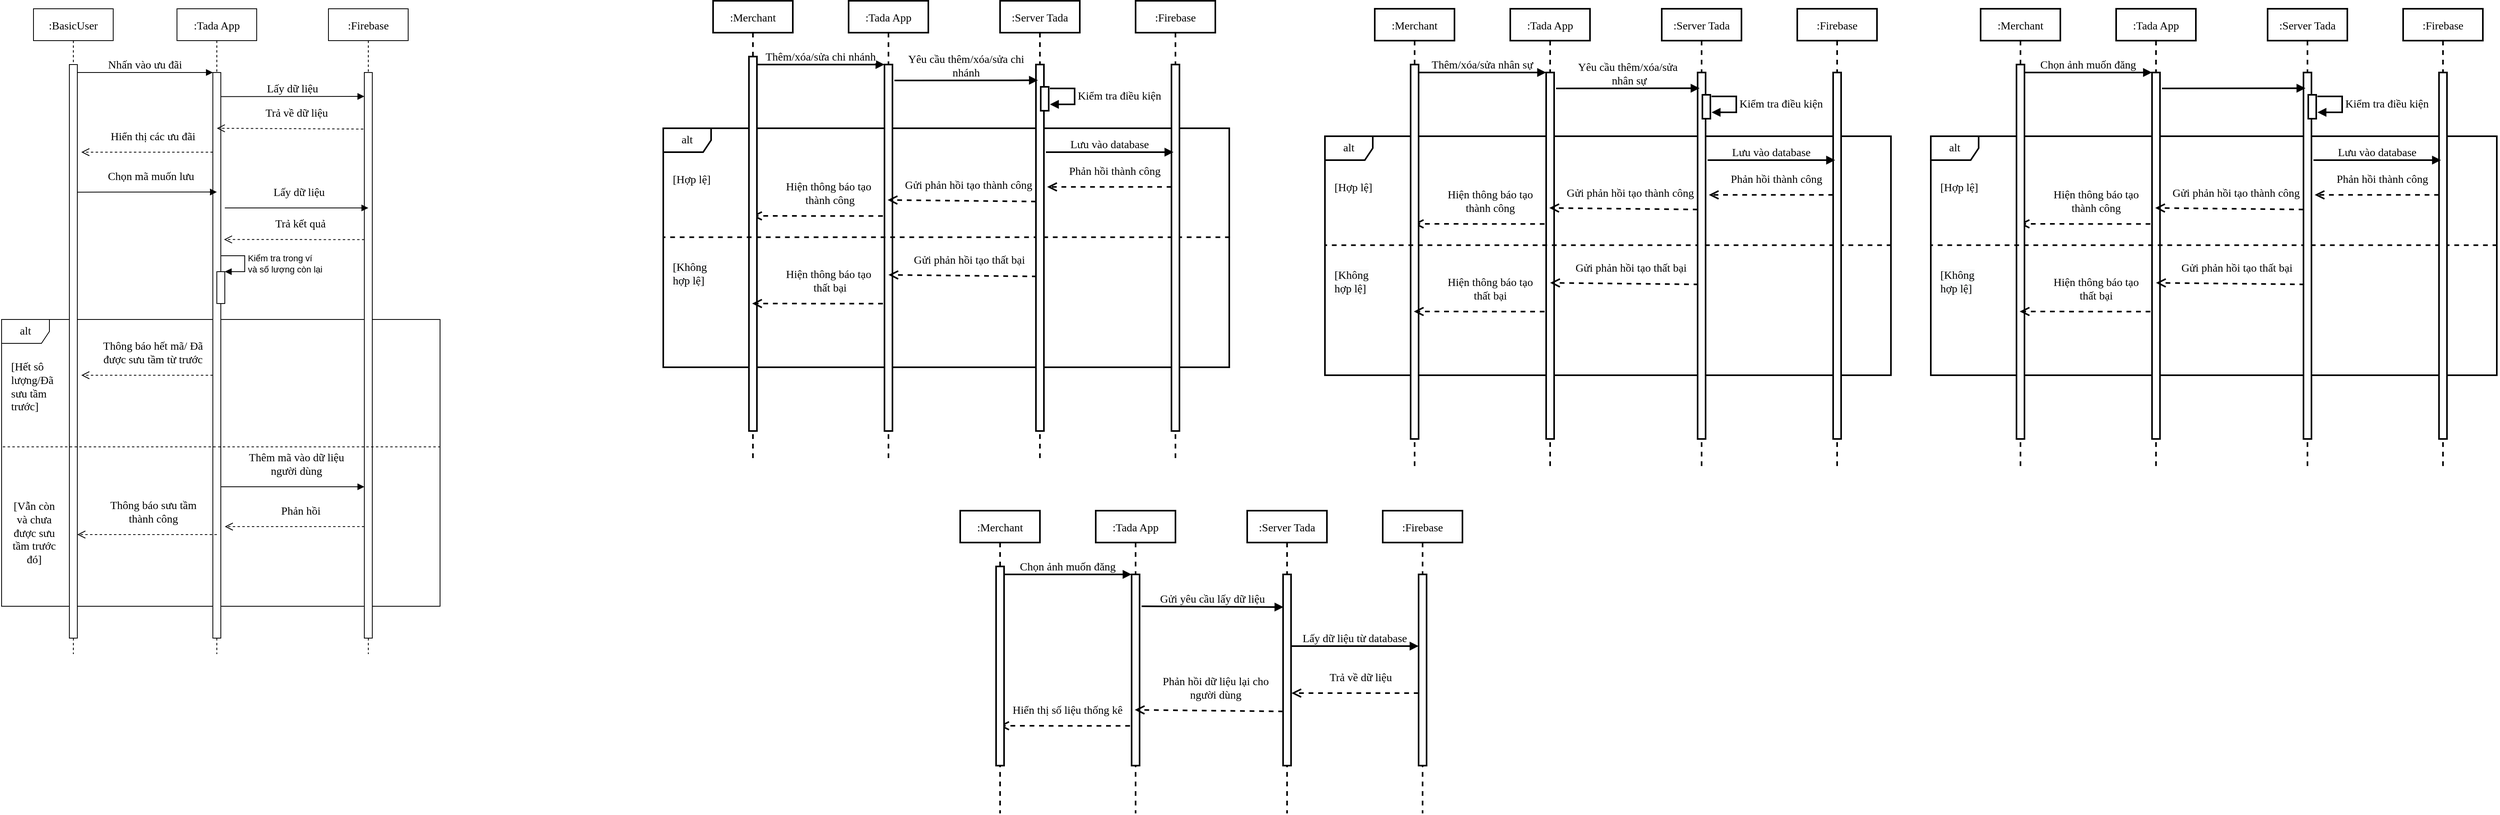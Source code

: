 <mxfile version="15.8.8" type="github">
  <diagram id="kgpKYQtTHZ0yAKxKKP6v" name="Page-1">
    <mxGraphModel dx="868" dy="450" grid="1" gridSize="10" guides="1" tooltips="1" connect="1" arrows="1" fold="1" page="1" pageScale="1" pageWidth="850" pageHeight="1100" math="0" shadow="0">
      <root>
        <mxCell id="0" />
        <mxCell id="1" parent="0" />
        <mxCell id="9z4U91oaj58qxmXBfngt-45" value="alt" style="shape=umlFrame;whiteSpace=wrap;html=1;fontSize=14;fontFamily=Times New Roman;" parent="1" vertex="1">
          <mxGeometry x="90" y="480" width="550" height="360" as="geometry" />
        </mxCell>
        <mxCell id="9z4U91oaj58qxmXBfngt-20" value=":BasicUser" style="shape=umlLifeline;perimeter=lifelinePerimeter;container=1;collapsible=0;recursiveResize=0;rounded=0;shadow=0;strokeWidth=1;fontSize=14;fontFamily=Times New Roman;" parent="1" vertex="1">
          <mxGeometry x="130" y="90" width="100" height="810" as="geometry" />
        </mxCell>
        <mxCell id="9z4U91oaj58qxmXBfngt-21" value="" style="points=[];perimeter=orthogonalPerimeter;rounded=0;shadow=0;strokeWidth=1;fontSize=14;fontFamily=Times New Roman;" parent="9z4U91oaj58qxmXBfngt-20" vertex="1">
          <mxGeometry x="45" y="70" width="10" height="720" as="geometry" />
        </mxCell>
        <mxCell id="9z4U91oaj58qxmXBfngt-22" value=":Tada App" style="shape=umlLifeline;perimeter=lifelinePerimeter;container=1;collapsible=0;recursiveResize=0;rounded=0;shadow=0;strokeWidth=1;fontSize=14;fontFamily=Times New Roman;" parent="1" vertex="1">
          <mxGeometry x="310" y="90" width="100" height="810" as="geometry" />
        </mxCell>
        <mxCell id="9z4U91oaj58qxmXBfngt-23" value="" style="points=[];perimeter=orthogonalPerimeter;rounded=0;shadow=0;strokeWidth=1;fontSize=14;fontFamily=Times New Roman;" parent="9z4U91oaj58qxmXBfngt-22" vertex="1">
          <mxGeometry x="45" y="80" width="10" height="710" as="geometry" />
        </mxCell>
        <mxCell id="9z4U91oaj58qxmXBfngt-39" value="Chọn mã muốn lưu" style="verticalAlign=bottom;endArrow=block;shadow=0;strokeWidth=1;fontSize=14;fontFamily=Times New Roman;" parent="9z4U91oaj58qxmXBfngt-22" edge="1">
          <mxGeometry x="0.056" y="10" relative="1" as="geometry">
            <mxPoint x="-125" y="230.2" as="sourcePoint" />
            <mxPoint x="50" y="230" as="targetPoint" />
            <mxPoint as="offset" />
          </mxGeometry>
        </mxCell>
        <mxCell id="9z4U91oaj58qxmXBfngt-43" value="" style="html=1;points=[];perimeter=orthogonalPerimeter;" parent="9z4U91oaj58qxmXBfngt-22" vertex="1">
          <mxGeometry x="50" y="330" width="10" height="40" as="geometry" />
        </mxCell>
        <mxCell id="9z4U91oaj58qxmXBfngt-44" value="Kiểm tra trong ví &lt;br&gt;và số lượng còn lại" style="edgeStyle=orthogonalEdgeStyle;html=1;align=left;spacingLeft=2;endArrow=block;rounded=0;entryX=1;entryY=0;" parent="9z4U91oaj58qxmXBfngt-22" target="9z4U91oaj58qxmXBfngt-43" edge="1">
          <mxGeometry x="0.176" relative="1" as="geometry">
            <mxPoint x="55" y="300" as="sourcePoint" />
            <Array as="points">
              <mxPoint x="55" y="310" />
              <mxPoint x="85" y="310" />
              <mxPoint x="85" y="330" />
            </Array>
            <mxPoint as="offset" />
          </mxGeometry>
        </mxCell>
        <mxCell id="9z4U91oaj58qxmXBfngt-50" value="Thông báo hết mã/ Đã &#xa;được sưu tầm từ trước" style="verticalAlign=bottom;endArrow=open;dashed=1;endSize=8;shadow=0;strokeWidth=1;fontSize=14;fontFamily=Times New Roman;" parent="9z4U91oaj58qxmXBfngt-22" edge="1">
          <mxGeometry x="-0.091" y="-10" relative="1" as="geometry">
            <mxPoint x="-120" y="460" as="targetPoint" />
            <mxPoint x="45" y="460" as="sourcePoint" />
            <mxPoint as="offset" />
          </mxGeometry>
        </mxCell>
        <mxCell id="9z4U91oaj58qxmXBfngt-53" value="Thông báo sưu tầm &#xa;thành công" style="verticalAlign=bottom;endArrow=open;dashed=1;endSize=8;shadow=0;strokeWidth=1;fontSize=14;fontFamily=Times New Roman;" parent="9z4U91oaj58qxmXBfngt-22" edge="1">
          <mxGeometry x="-0.091" y="-10" relative="1" as="geometry">
            <mxPoint x="-125" y="660" as="targetPoint" />
            <mxPoint x="50" y="660" as="sourcePoint" />
            <mxPoint as="offset" />
          </mxGeometry>
        </mxCell>
        <mxCell id="9z4U91oaj58qxmXBfngt-28" value="Nhấn vào ưu đãi" style="verticalAlign=bottom;endArrow=block;entryX=0;entryY=0;shadow=0;strokeWidth=1;fontSize=14;fontFamily=Times New Roman;" parent="1" source="9z4U91oaj58qxmXBfngt-21" target="9z4U91oaj58qxmXBfngt-23" edge="1">
          <mxGeometry relative="1" as="geometry">
            <mxPoint x="285" y="170" as="sourcePoint" />
          </mxGeometry>
        </mxCell>
        <mxCell id="9z4U91oaj58qxmXBfngt-29" value=":Firebase" style="shape=umlLifeline;perimeter=lifelinePerimeter;container=1;collapsible=0;recursiveResize=0;rounded=0;shadow=0;strokeWidth=1;fontSize=14;fontFamily=Times New Roman;" parent="1" vertex="1">
          <mxGeometry x="500" y="90" width="100" height="810" as="geometry" />
        </mxCell>
        <mxCell id="9z4U91oaj58qxmXBfngt-30" value="" style="points=[];perimeter=orthogonalPerimeter;rounded=0;shadow=0;strokeWidth=1;fontSize=14;fontFamily=Times New Roman;" parent="9z4U91oaj58qxmXBfngt-29" vertex="1">
          <mxGeometry x="45" y="80" width="10" height="710" as="geometry" />
        </mxCell>
        <mxCell id="9z4U91oaj58qxmXBfngt-37" value="Lấy dữ liệu" style="verticalAlign=bottom;endArrow=block;entryX=0;entryY=0.63;shadow=0;strokeWidth=1;fontSize=14;fontFamily=Times New Roman;entryDx=0;entryDy=0;entryPerimeter=0;" parent="9z4U91oaj58qxmXBfngt-29" edge="1">
          <mxGeometry relative="1" as="geometry">
            <mxPoint x="-135" y="110.2" as="sourcePoint" />
            <mxPoint x="45" y="110.0" as="targetPoint" />
          </mxGeometry>
        </mxCell>
        <mxCell id="9z4U91oaj58qxmXBfngt-38" value="Trả về dữ liệu" style="verticalAlign=bottom;endArrow=open;dashed=1;endSize=8;shadow=0;strokeWidth=1;fontSize=14;fontFamily=Times New Roman;exitX=-0.133;exitY=0.1;exitDx=0;exitDy=0;exitPerimeter=0;" parent="9z4U91oaj58qxmXBfngt-29" source="9z4U91oaj58qxmXBfngt-30" edge="1">
          <mxGeometry x="-0.091" y="-10" relative="1" as="geometry">
            <mxPoint x="-140" y="150" as="targetPoint" />
            <mxPoint x="25" y="150" as="sourcePoint" />
            <mxPoint as="offset" />
          </mxGeometry>
        </mxCell>
        <mxCell id="9z4U91oaj58qxmXBfngt-40" value="Lấy dữ liệu " style="verticalAlign=bottom;endArrow=block;shadow=0;strokeWidth=1;fontSize=14;fontFamily=Times New Roman;" parent="9z4U91oaj58qxmXBfngt-29" edge="1">
          <mxGeometry x="0.056" y="10" relative="1" as="geometry">
            <mxPoint x="-130" y="250" as="sourcePoint" />
            <mxPoint x="50" y="250" as="targetPoint" />
            <mxPoint as="offset" />
          </mxGeometry>
        </mxCell>
        <mxCell id="9z4U91oaj58qxmXBfngt-41" value="Trả kết quả" style="verticalAlign=bottom;endArrow=open;dashed=1;endSize=8;shadow=0;strokeWidth=1;fontSize=14;fontFamily=Times New Roman;exitX=0.1;exitY=0.783;exitDx=0;exitDy=0;exitPerimeter=0;" parent="9z4U91oaj58qxmXBfngt-29" edge="1">
          <mxGeometry x="-0.091" y="-10" relative="1" as="geometry">
            <mxPoint x="-131.0" y="289.58" as="targetPoint" />
            <mxPoint x="45" y="289.76" as="sourcePoint" />
            <mxPoint as="offset" />
          </mxGeometry>
        </mxCell>
        <mxCell id="9z4U91oaj58qxmXBfngt-51" value="Thêm mã vào dữ liệu &#xa;người dùng" style="verticalAlign=bottom;endArrow=block;shadow=0;strokeWidth=1;fontSize=14;fontFamily=Times New Roman;" parent="9z4U91oaj58qxmXBfngt-29" edge="1">
          <mxGeometry x="0.056" y="10" relative="1" as="geometry">
            <mxPoint x="-135" y="600" as="sourcePoint" />
            <mxPoint x="45" y="600" as="targetPoint" />
            <mxPoint as="offset" />
          </mxGeometry>
        </mxCell>
        <mxCell id="9z4U91oaj58qxmXBfngt-36" value="Hiển thị các ưu đãi" style="verticalAlign=bottom;endArrow=open;dashed=1;endSize=8;shadow=0;strokeWidth=1;fontSize=14;fontFamily=Times New Roman;" parent="1" edge="1">
          <mxGeometry x="-0.091" y="-10" relative="1" as="geometry">
            <mxPoint x="190" y="270" as="targetPoint" />
            <mxPoint x="355" y="270" as="sourcePoint" />
            <mxPoint as="offset" />
          </mxGeometry>
        </mxCell>
        <mxCell id="9z4U91oaj58qxmXBfngt-46" value="" style="verticalAlign=bottom;endArrow=none;dashed=1;endSize=8;exitX=1.001;exitY=0.444;shadow=0;strokeWidth=1;fontSize=14;fontFamily=Times New Roman;exitDx=0;exitDy=0;exitPerimeter=0;entryX=-0.002;entryY=0.444;entryDx=0;entryDy=0;entryPerimeter=0;endFill=0;" parent="1" source="9z4U91oaj58qxmXBfngt-45" target="9z4U91oaj58qxmXBfngt-45" edge="1">
          <mxGeometry relative="1" as="geometry">
            <mxPoint x="275" y="476" as="targetPoint" />
          </mxGeometry>
        </mxCell>
        <mxCell id="9z4U91oaj58qxmXBfngt-48" value="&lt;span style=&quot;color: rgb(0 , 0 , 0) ; font-size: 14px ; font-style: normal ; font-weight: 400 ; letter-spacing: normal ; text-align: center ; text-indent: 0px ; text-transform: none ; word-spacing: 0px ; display: inline ; float: none ; background-color: rgb(255 , 255 , 255)&quot;&gt;[Hết sô lượng/Đã sưu tầm trước]&lt;/span&gt;" style="text;whiteSpace=wrap;html=1;fontSize=14;fontFamily=Times New Roman;" parent="1" vertex="1">
          <mxGeometry x="100" y="525" width="60" height="50" as="geometry" />
        </mxCell>
        <mxCell id="9z4U91oaj58qxmXBfngt-52" value="Phản hồi" style="verticalAlign=bottom;endArrow=open;dashed=1;endSize=8;shadow=0;strokeWidth=1;fontSize=14;fontFamily=Times New Roman;" parent="1" source="9z4U91oaj58qxmXBfngt-30" edge="1">
          <mxGeometry x="-0.091" y="-10" relative="1" as="geometry">
            <mxPoint x="370" y="740" as="targetPoint" />
            <mxPoint x="535" y="740" as="sourcePoint" />
            <mxPoint as="offset" />
          </mxGeometry>
        </mxCell>
        <mxCell id="9z4U91oaj58qxmXBfngt-54" value="&lt;div style=&quot;text-align: center&quot;&gt;&lt;span style=&quot;background-color: rgb(255 , 255 , 255)&quot;&gt;[Vẫn còn và chưa được sưu tầm trước đó]&lt;/span&gt;&lt;/div&gt;" style="text;whiteSpace=wrap;html=1;fontSize=14;fontFamily=Times New Roman;" parent="1" vertex="1">
          <mxGeometry x="100" y="700" width="60" height="50" as="geometry" />
        </mxCell>
        <mxCell id="xWAsaNpBEnYSeIjX8-0O-1" value="Hiện thông báo tạo&#xa; thành công" style="verticalAlign=bottom;endArrow=open;dashed=1;endSize=8;shadow=0;strokeWidth=2;fontSize=14;fontFamily=Times New Roman;exitX=0.1;exitY=0.783;exitDx=0;exitDy=0;exitPerimeter=0;" edge="1" parent="1">
          <mxGeometry x="-0.091" y="-10" relative="1" as="geometry">
            <mxPoint x="1031.49" y="350" as="targetPoint" />
            <mxPoint x="1207.49" y="350.18" as="sourcePoint" />
            <mxPoint as="offset" />
          </mxGeometry>
        </mxCell>
        <mxCell id="xWAsaNpBEnYSeIjX8-0O-2" value="alt" style="shape=umlFrame;whiteSpace=wrap;html=1;fontSize=14;fontFamily=Times New Roman;strokeWidth=2;" vertex="1" parent="1">
          <mxGeometry x="920" y="240" width="710" height="300" as="geometry" />
        </mxCell>
        <mxCell id="xWAsaNpBEnYSeIjX8-0O-3" value=":Merchant" style="shape=umlLifeline;perimeter=lifelinePerimeter;container=1;collapsible=0;recursiveResize=0;rounded=0;shadow=0;strokeWidth=2;fontSize=14;fontFamily=Times New Roman;" vertex="1" parent="1">
          <mxGeometry x="982.49" y="80" width="100" height="580" as="geometry" />
        </mxCell>
        <mxCell id="xWAsaNpBEnYSeIjX8-0O-4" value="" style="points=[];perimeter=orthogonalPerimeter;rounded=0;shadow=0;strokeWidth=2;fontSize=14;fontFamily=Times New Roman;" vertex="1" parent="xWAsaNpBEnYSeIjX8-0O-3">
          <mxGeometry x="45" y="70" width="10" height="470" as="geometry" />
        </mxCell>
        <mxCell id="xWAsaNpBEnYSeIjX8-0O-5" value=":Tada App" style="shape=umlLifeline;perimeter=lifelinePerimeter;container=1;collapsible=0;recursiveResize=0;rounded=0;shadow=0;strokeWidth=2;fontSize=14;fontFamily=Times New Roman;" vertex="1" parent="1">
          <mxGeometry x="1152.49" y="80" width="100" height="580" as="geometry" />
        </mxCell>
        <mxCell id="xWAsaNpBEnYSeIjX8-0O-6" value="Hiện thông báo tạo&#xa; thất bại" style="verticalAlign=bottom;endArrow=open;dashed=1;endSize=8;shadow=0;strokeWidth=2;fontSize=14;fontFamily=Times New Roman;exitX=0.1;exitY=0.783;exitDx=0;exitDy=0;exitPerimeter=0;" edge="1" parent="xWAsaNpBEnYSeIjX8-0O-5">
          <mxGeometry x="-0.091" y="-10" relative="1" as="geometry">
            <mxPoint x="-121" y="380" as="targetPoint" />
            <mxPoint x="55" y="380.18" as="sourcePoint" />
            <mxPoint as="offset" />
          </mxGeometry>
        </mxCell>
        <mxCell id="xWAsaNpBEnYSeIjX8-0O-7" value="" style="points=[];perimeter=orthogonalPerimeter;rounded=0;shadow=0;strokeWidth=2;fontSize=14;fontFamily=Times New Roman;" vertex="1" parent="xWAsaNpBEnYSeIjX8-0O-5">
          <mxGeometry x="45" y="80" width="10" height="460" as="geometry" />
        </mxCell>
        <mxCell id="xWAsaNpBEnYSeIjX8-0O-8" value="" style="verticalAlign=bottom;endArrow=none;dashed=1;endSize=8;exitX=1.001;exitY=0.456;shadow=0;strokeWidth=2;fontSize=14;fontFamily=Times New Roman;exitDx=0;exitDy=0;exitPerimeter=0;entryX=0.001;entryY=0.456;entryDx=0;entryDy=0;entryPerimeter=0;endFill=0;" edge="1" parent="1" source="xWAsaNpBEnYSeIjX8-0O-2" target="xWAsaNpBEnYSeIjX8-0O-2">
          <mxGeometry relative="1" as="geometry">
            <mxPoint x="1127.49" y="236" as="targetPoint" />
          </mxGeometry>
        </mxCell>
        <mxCell id="xWAsaNpBEnYSeIjX8-0O-9" value="Thêm/xóa/sửa chi nhánh" style="verticalAlign=bottom;endArrow=block;entryX=0;entryY=0;shadow=0;strokeWidth=2;fontSize=14;fontFamily=Times New Roman;" edge="1" parent="1" source="xWAsaNpBEnYSeIjX8-0O-4" target="xWAsaNpBEnYSeIjX8-0O-7">
          <mxGeometry relative="1" as="geometry">
            <mxPoint x="1127.49" y="160" as="sourcePoint" />
          </mxGeometry>
        </mxCell>
        <mxCell id="xWAsaNpBEnYSeIjX8-0O-10" value=":Server Tada" style="shape=umlLifeline;perimeter=lifelinePerimeter;container=1;collapsible=0;recursiveResize=0;rounded=0;shadow=0;strokeWidth=2;fontSize=14;fontFamily=Times New Roman;" vertex="1" parent="1">
          <mxGeometry x="1342.49" y="80" width="100" height="580" as="geometry" />
        </mxCell>
        <mxCell id="xWAsaNpBEnYSeIjX8-0O-11" value="" style="points=[];perimeter=orthogonalPerimeter;rounded=0;shadow=0;strokeWidth=2;fontSize=14;fontFamily=Times New Roman;" vertex="1" parent="xWAsaNpBEnYSeIjX8-0O-10">
          <mxGeometry x="45" y="80" width="10" height="460" as="geometry" />
        </mxCell>
        <mxCell id="xWAsaNpBEnYSeIjX8-0O-12" value="&lt;span style=&quot;text-align: center ; font-size: 14px&quot;&gt;Kiểm tra điều kiện&amp;nbsp;&lt;/span&gt;" style="edgeStyle=orthogonalEdgeStyle;html=1;align=left;spacingLeft=2;endArrow=block;rounded=0;entryX=1;entryY=0;fontSize=14;fontFamily=Times New Roman;strokeWidth=2;" edge="1" parent="xWAsaNpBEnYSeIjX8-0O-10">
          <mxGeometry relative="1" as="geometry">
            <mxPoint x="62.51" y="110" as="sourcePoint" />
            <Array as="points">
              <mxPoint x="93.51" y="110" />
            </Array>
            <mxPoint x="62.51" y="130" as="targetPoint" />
          </mxGeometry>
        </mxCell>
        <mxCell id="xWAsaNpBEnYSeIjX8-0O-13" value="" style="html=1;points=[];perimeter=orthogonalPerimeter;fontSize=14;fontFamily=Times New Roman;strokeWidth=2;" vertex="1" parent="xWAsaNpBEnYSeIjX8-0O-10">
          <mxGeometry x="51" y="108" width="10" height="30" as="geometry" />
        </mxCell>
        <mxCell id="xWAsaNpBEnYSeIjX8-0O-14" value="&lt;span style=&quot;color: rgb(0 , 0 , 0) ; font-size: 14px ; font-style: normal ; font-weight: 400 ; letter-spacing: normal ; text-align: center ; text-indent: 0px ; text-transform: none ; word-spacing: 0px ; display: inline ; float: none ; background-color: rgb(255 , 255 , 255)&quot;&gt;[Hợp lệ]&lt;/span&gt;" style="text;whiteSpace=wrap;html=1;fontSize=14;fontFamily=Times New Roman;strokeWidth=2;" vertex="1" parent="1">
          <mxGeometry x="930" y="290" width="60" height="50" as="geometry" />
        </mxCell>
        <mxCell id="xWAsaNpBEnYSeIjX8-0O-15" value="&lt;span style=&quot;color: rgb(0 , 0 , 0) ; font-size: 14px ; font-style: normal ; font-weight: 400 ; letter-spacing: normal ; text-align: center ; text-indent: 0px ; text-transform: none ; word-spacing: 0px ; background-color: rgb(248 , 249 , 250) ; display: inline ; float: none&quot;&gt;[Không hợp lệ]&lt;/span&gt;" style="text;whiteSpace=wrap;html=1;fontSize=14;fontFamily=Times New Roman;strokeWidth=2;" vertex="1" parent="1">
          <mxGeometry x="930" y="400" width="50" height="50" as="geometry" />
        </mxCell>
        <mxCell id="xWAsaNpBEnYSeIjX8-0O-16" value="Phản hồi thành công" style="verticalAlign=bottom;endArrow=open;dashed=1;endSize=8;shadow=0;strokeWidth=2;fontSize=14;fontFamily=Times New Roman;entryX=1.408;entryY=0.334;entryDx=0;entryDy=0;entryPerimeter=0;" edge="1" parent="1" source="xWAsaNpBEnYSeIjX8-0O-18" target="xWAsaNpBEnYSeIjX8-0O-11">
          <mxGeometry x="-0.091" y="-10" relative="1" as="geometry">
            <mxPoint x="1402.49" y="520" as="targetPoint" />
            <mxPoint x="1377.49" y="520" as="sourcePoint" />
            <mxPoint as="offset" />
          </mxGeometry>
        </mxCell>
        <mxCell id="xWAsaNpBEnYSeIjX8-0O-17" value=":Firebase" style="shape=umlLifeline;perimeter=lifelinePerimeter;container=1;collapsible=0;recursiveResize=0;rounded=0;shadow=0;strokeWidth=2;fontSize=14;fontFamily=Times New Roman;" vertex="1" parent="1">
          <mxGeometry x="1512.49" y="80" width="100" height="580" as="geometry" />
        </mxCell>
        <mxCell id="xWAsaNpBEnYSeIjX8-0O-18" value="" style="points=[];perimeter=orthogonalPerimeter;rounded=0;shadow=0;strokeWidth=2;fontSize=14;fontFamily=Times New Roman;" vertex="1" parent="xWAsaNpBEnYSeIjX8-0O-17">
          <mxGeometry x="45" y="80" width="10" height="460" as="geometry" />
        </mxCell>
        <mxCell id="xWAsaNpBEnYSeIjX8-0O-19" value="Lưu vào database" style="verticalAlign=bottom;endArrow=block;shadow=0;strokeWidth=2;fontSize=14;fontFamily=Times New Roman;" edge="1" parent="xWAsaNpBEnYSeIjX8-0O-17">
          <mxGeometry relative="1" as="geometry">
            <mxPoint x="-112.49" y="190" as="sourcePoint" />
            <mxPoint x="47.51" y="190" as="targetPoint" />
          </mxGeometry>
        </mxCell>
        <mxCell id="xWAsaNpBEnYSeIjX8-0O-20" value="Gửi phản hồi tạo thất bại" style="verticalAlign=bottom;endArrow=open;dashed=1;endSize=8;shadow=0;strokeWidth=2;fontSize=14;fontFamily=Times New Roman;exitX=0.1;exitY=0.817;exitDx=0;exitDy=0;exitPerimeter=0;entryX=0.9;entryY=0.791;entryDx=0;entryDy=0;entryPerimeter=0;" edge="1" parent="1">
          <mxGeometry x="-0.091" y="-10" relative="1" as="geometry">
            <mxPoint x="1202.49" y="424.02" as="targetPoint" />
            <mxPoint x="1388.49" y="425.98" as="sourcePoint" />
            <mxPoint as="offset" />
          </mxGeometry>
        </mxCell>
        <mxCell id="xWAsaNpBEnYSeIjX8-0O-21" value="Yêu cầu thêm/xóa/sửa chi &#xa;nhánh" style="verticalAlign=bottom;endArrow=block;entryX=0.251;entryY=0.043;shadow=0;strokeWidth=2;fontSize=14;fontFamily=Times New Roman;entryDx=0;entryDy=0;entryPerimeter=0;" edge="1" parent="1" target="xWAsaNpBEnYSeIjX8-0O-11">
          <mxGeometry relative="1" as="geometry">
            <mxPoint x="1210" y="180.0" as="sourcePoint" />
            <mxPoint x="1370.0" y="180.0" as="targetPoint" />
          </mxGeometry>
        </mxCell>
        <mxCell id="xWAsaNpBEnYSeIjX8-0O-22" value="Gửi phản hồi tạo thành công" style="verticalAlign=bottom;endArrow=open;dashed=1;endSize=8;shadow=0;strokeWidth=2;fontSize=14;fontFamily=Times New Roman;exitX=0.1;exitY=0.817;exitDx=0;exitDy=0;exitPerimeter=0;entryX=0.9;entryY=0.791;entryDx=0;entryDy=0;entryPerimeter=0;" edge="1" parent="1">
          <mxGeometry x="-0.091" y="-10" relative="1" as="geometry">
            <mxPoint x="1201.49" y="330" as="targetPoint" />
            <mxPoint x="1387.49" y="331.96" as="sourcePoint" />
            <mxPoint as="offset" />
          </mxGeometry>
        </mxCell>
        <mxCell id="xWAsaNpBEnYSeIjX8-0O-23" value="Hiện thông báo tạo&#xa; thành công" style="verticalAlign=bottom;endArrow=open;dashed=1;endSize=8;shadow=0;strokeWidth=2;fontSize=14;fontFamily=Times New Roman;exitX=0.1;exitY=0.783;exitDx=0;exitDy=0;exitPerimeter=0;" edge="1" parent="1">
          <mxGeometry x="-0.091" y="-10" relative="1" as="geometry">
            <mxPoint x="1861.49" y="360" as="targetPoint" />
            <mxPoint x="2037.49" y="360.18" as="sourcePoint" />
            <mxPoint as="offset" />
          </mxGeometry>
        </mxCell>
        <mxCell id="xWAsaNpBEnYSeIjX8-0O-24" value="alt" style="shape=umlFrame;whiteSpace=wrap;html=1;fontSize=14;fontFamily=Times New Roman;strokeWidth=2;" vertex="1" parent="1">
          <mxGeometry x="1750" y="250" width="710" height="300" as="geometry" />
        </mxCell>
        <mxCell id="xWAsaNpBEnYSeIjX8-0O-25" value=":Merchant" style="shape=umlLifeline;perimeter=lifelinePerimeter;container=1;collapsible=0;recursiveResize=0;rounded=0;shadow=0;strokeWidth=2;fontSize=14;fontFamily=Times New Roman;" vertex="1" parent="1">
          <mxGeometry x="1812.49" y="90" width="100" height="580" as="geometry" />
        </mxCell>
        <mxCell id="xWAsaNpBEnYSeIjX8-0O-26" value="" style="points=[];perimeter=orthogonalPerimeter;rounded=0;shadow=0;strokeWidth=2;fontSize=14;fontFamily=Times New Roman;" vertex="1" parent="xWAsaNpBEnYSeIjX8-0O-25">
          <mxGeometry x="45" y="70" width="10" height="470" as="geometry" />
        </mxCell>
        <mxCell id="xWAsaNpBEnYSeIjX8-0O-27" value=":Tada App" style="shape=umlLifeline;perimeter=lifelinePerimeter;container=1;collapsible=0;recursiveResize=0;rounded=0;shadow=0;strokeWidth=2;fontSize=14;fontFamily=Times New Roman;" vertex="1" parent="1">
          <mxGeometry x="1982.49" y="90" width="100" height="580" as="geometry" />
        </mxCell>
        <mxCell id="xWAsaNpBEnYSeIjX8-0O-28" value="Hiện thông báo tạo&#xa; thất bại" style="verticalAlign=bottom;endArrow=open;dashed=1;endSize=8;shadow=0;strokeWidth=2;fontSize=14;fontFamily=Times New Roman;exitX=0.1;exitY=0.783;exitDx=0;exitDy=0;exitPerimeter=0;" edge="1" parent="xWAsaNpBEnYSeIjX8-0O-27">
          <mxGeometry x="-0.091" y="-10" relative="1" as="geometry">
            <mxPoint x="-121" y="380" as="targetPoint" />
            <mxPoint x="55" y="380.18" as="sourcePoint" />
            <mxPoint as="offset" />
          </mxGeometry>
        </mxCell>
        <mxCell id="xWAsaNpBEnYSeIjX8-0O-29" value="" style="points=[];perimeter=orthogonalPerimeter;rounded=0;shadow=0;strokeWidth=2;fontSize=14;fontFamily=Times New Roman;" vertex="1" parent="xWAsaNpBEnYSeIjX8-0O-27">
          <mxGeometry x="45" y="80" width="10" height="460" as="geometry" />
        </mxCell>
        <mxCell id="xWAsaNpBEnYSeIjX8-0O-30" value="" style="verticalAlign=bottom;endArrow=none;dashed=1;endSize=8;exitX=1.001;exitY=0.456;shadow=0;strokeWidth=2;fontSize=14;fontFamily=Times New Roman;exitDx=0;exitDy=0;exitPerimeter=0;entryX=0.001;entryY=0.456;entryDx=0;entryDy=0;entryPerimeter=0;endFill=0;" edge="1" parent="1" source="xWAsaNpBEnYSeIjX8-0O-24" target="xWAsaNpBEnYSeIjX8-0O-24">
          <mxGeometry relative="1" as="geometry">
            <mxPoint x="1957.49" y="246" as="targetPoint" />
          </mxGeometry>
        </mxCell>
        <mxCell id="xWAsaNpBEnYSeIjX8-0O-31" value="Thêm/xóa/sửa nhân sự" style="verticalAlign=bottom;endArrow=block;entryX=0;entryY=0;shadow=0;strokeWidth=2;fontSize=14;fontFamily=Times New Roman;" edge="1" parent="1" source="xWAsaNpBEnYSeIjX8-0O-26" target="xWAsaNpBEnYSeIjX8-0O-29">
          <mxGeometry relative="1" as="geometry">
            <mxPoint x="1957.49" y="170" as="sourcePoint" />
          </mxGeometry>
        </mxCell>
        <mxCell id="xWAsaNpBEnYSeIjX8-0O-32" value=":Server Tada" style="shape=umlLifeline;perimeter=lifelinePerimeter;container=1;collapsible=0;recursiveResize=0;rounded=0;shadow=0;strokeWidth=2;fontSize=14;fontFamily=Times New Roman;" vertex="1" parent="1">
          <mxGeometry x="2172.49" y="90" width="100" height="580" as="geometry" />
        </mxCell>
        <mxCell id="xWAsaNpBEnYSeIjX8-0O-33" value="" style="points=[];perimeter=orthogonalPerimeter;rounded=0;shadow=0;strokeWidth=2;fontSize=14;fontFamily=Times New Roman;" vertex="1" parent="xWAsaNpBEnYSeIjX8-0O-32">
          <mxGeometry x="45" y="80" width="10" height="460" as="geometry" />
        </mxCell>
        <mxCell id="xWAsaNpBEnYSeIjX8-0O-34" value="&lt;span style=&quot;text-align: center ; font-size: 14px&quot;&gt;Kiểm tra điều kiện&amp;nbsp;&lt;/span&gt;" style="edgeStyle=orthogonalEdgeStyle;html=1;align=left;spacingLeft=2;endArrow=block;rounded=0;entryX=1;entryY=0;fontSize=14;fontFamily=Times New Roman;strokeWidth=2;" edge="1" parent="xWAsaNpBEnYSeIjX8-0O-32">
          <mxGeometry relative="1" as="geometry">
            <mxPoint x="62.51" y="110" as="sourcePoint" />
            <Array as="points">
              <mxPoint x="93.51" y="110" />
            </Array>
            <mxPoint x="62.51" y="130" as="targetPoint" />
          </mxGeometry>
        </mxCell>
        <mxCell id="xWAsaNpBEnYSeIjX8-0O-35" value="" style="html=1;points=[];perimeter=orthogonalPerimeter;fontSize=14;fontFamily=Times New Roman;strokeWidth=2;" vertex="1" parent="xWAsaNpBEnYSeIjX8-0O-32">
          <mxGeometry x="51" y="108" width="10" height="30" as="geometry" />
        </mxCell>
        <mxCell id="xWAsaNpBEnYSeIjX8-0O-36" value="&lt;span style=&quot;color: rgb(0 , 0 , 0) ; font-size: 14px ; font-style: normal ; font-weight: 400 ; letter-spacing: normal ; text-align: center ; text-indent: 0px ; text-transform: none ; word-spacing: 0px ; display: inline ; float: none ; background-color: rgb(255 , 255 , 255)&quot;&gt;[Hợp lệ]&lt;/span&gt;" style="text;whiteSpace=wrap;html=1;fontSize=14;fontFamily=Times New Roman;strokeWidth=2;" vertex="1" parent="1">
          <mxGeometry x="1760" y="300" width="60" height="50" as="geometry" />
        </mxCell>
        <mxCell id="xWAsaNpBEnYSeIjX8-0O-37" value="&lt;span style=&quot;color: rgb(0 , 0 , 0) ; font-size: 14px ; font-style: normal ; font-weight: 400 ; letter-spacing: normal ; text-align: center ; text-indent: 0px ; text-transform: none ; word-spacing: 0px ; background-color: rgb(248 , 249 , 250) ; display: inline ; float: none&quot;&gt;[Không hợp lệ]&lt;/span&gt;" style="text;whiteSpace=wrap;html=1;fontSize=14;fontFamily=Times New Roman;strokeWidth=2;" vertex="1" parent="1">
          <mxGeometry x="1760" y="410" width="50" height="50" as="geometry" />
        </mxCell>
        <mxCell id="xWAsaNpBEnYSeIjX8-0O-38" value="Phản hồi thành công" style="verticalAlign=bottom;endArrow=open;dashed=1;endSize=8;shadow=0;strokeWidth=2;fontSize=14;fontFamily=Times New Roman;entryX=1.408;entryY=0.334;entryDx=0;entryDy=0;entryPerimeter=0;" edge="1" parent="1" source="xWAsaNpBEnYSeIjX8-0O-40" target="xWAsaNpBEnYSeIjX8-0O-33">
          <mxGeometry x="-0.091" y="-10" relative="1" as="geometry">
            <mxPoint x="2232.49" y="530" as="targetPoint" />
            <mxPoint x="2207.49" y="530" as="sourcePoint" />
            <mxPoint as="offset" />
          </mxGeometry>
        </mxCell>
        <mxCell id="xWAsaNpBEnYSeIjX8-0O-39" value=":Firebase" style="shape=umlLifeline;perimeter=lifelinePerimeter;container=1;collapsible=0;recursiveResize=0;rounded=0;shadow=0;strokeWidth=2;fontSize=14;fontFamily=Times New Roman;" vertex="1" parent="1">
          <mxGeometry x="2342.49" y="90" width="100" height="580" as="geometry" />
        </mxCell>
        <mxCell id="xWAsaNpBEnYSeIjX8-0O-40" value="" style="points=[];perimeter=orthogonalPerimeter;rounded=0;shadow=0;strokeWidth=2;fontSize=14;fontFamily=Times New Roman;" vertex="1" parent="xWAsaNpBEnYSeIjX8-0O-39">
          <mxGeometry x="45" y="80" width="10" height="460" as="geometry" />
        </mxCell>
        <mxCell id="xWAsaNpBEnYSeIjX8-0O-41" value="Lưu vào database" style="verticalAlign=bottom;endArrow=block;shadow=0;strokeWidth=2;fontSize=14;fontFamily=Times New Roman;" edge="1" parent="xWAsaNpBEnYSeIjX8-0O-39">
          <mxGeometry relative="1" as="geometry">
            <mxPoint x="-112.49" y="190" as="sourcePoint" />
            <mxPoint x="47.51" y="190" as="targetPoint" />
          </mxGeometry>
        </mxCell>
        <mxCell id="xWAsaNpBEnYSeIjX8-0O-42" value="Gửi phản hồi tạo thất bại" style="verticalAlign=bottom;endArrow=open;dashed=1;endSize=8;shadow=0;strokeWidth=2;fontSize=14;fontFamily=Times New Roman;exitX=0.1;exitY=0.817;exitDx=0;exitDy=0;exitPerimeter=0;entryX=0.9;entryY=0.791;entryDx=0;entryDy=0;entryPerimeter=0;" edge="1" parent="1">
          <mxGeometry x="-0.091" y="-10" relative="1" as="geometry">
            <mxPoint x="2032.49" y="434.02" as="targetPoint" />
            <mxPoint x="2218.49" y="435.98" as="sourcePoint" />
            <mxPoint as="offset" />
          </mxGeometry>
        </mxCell>
        <mxCell id="xWAsaNpBEnYSeIjX8-0O-43" value="Yêu cầu thêm/xóa/sửa&#xa; nhân sự" style="verticalAlign=bottom;endArrow=block;entryX=0.251;entryY=0.043;shadow=0;strokeWidth=2;fontSize=14;fontFamily=Times New Roman;entryDx=0;entryDy=0;entryPerimeter=0;" edge="1" parent="1" target="xWAsaNpBEnYSeIjX8-0O-33">
          <mxGeometry relative="1" as="geometry">
            <mxPoint x="2040" y="190.0" as="sourcePoint" />
            <mxPoint x="2200" y="190.0" as="targetPoint" />
          </mxGeometry>
        </mxCell>
        <mxCell id="xWAsaNpBEnYSeIjX8-0O-44" value="Gửi phản hồi tạo thành công" style="verticalAlign=bottom;endArrow=open;dashed=1;endSize=8;shadow=0;strokeWidth=2;fontSize=14;fontFamily=Times New Roman;exitX=0.1;exitY=0.817;exitDx=0;exitDy=0;exitPerimeter=0;entryX=0.9;entryY=0.791;entryDx=0;entryDy=0;entryPerimeter=0;" edge="1" parent="1">
          <mxGeometry x="-0.091" y="-10" relative="1" as="geometry">
            <mxPoint x="2031.49" y="340" as="targetPoint" />
            <mxPoint x="2217.49" y="341.96" as="sourcePoint" />
            <mxPoint as="offset" />
          </mxGeometry>
        </mxCell>
        <mxCell id="xWAsaNpBEnYSeIjX8-0O-46" value="Hiện thông báo tạo&#xa; thành công" style="verticalAlign=bottom;endArrow=open;dashed=1;endSize=8;shadow=0;strokeWidth=2;fontSize=14;fontFamily=Times New Roman;exitX=0.1;exitY=0.783;exitDx=0;exitDy=0;exitPerimeter=0;" edge="1" parent="1">
          <mxGeometry x="-0.091" y="-10" relative="1" as="geometry">
            <mxPoint x="2621.49" y="360.0" as="targetPoint" />
            <mxPoint x="2797.49" y="360.18" as="sourcePoint" />
            <mxPoint as="offset" />
          </mxGeometry>
        </mxCell>
        <mxCell id="xWAsaNpBEnYSeIjX8-0O-47" value="alt" style="shape=umlFrame;whiteSpace=wrap;html=1;fontSize=14;fontFamily=Times New Roman;strokeWidth=2;" vertex="1" parent="1">
          <mxGeometry x="2510" y="250" width="710" height="300" as="geometry" />
        </mxCell>
        <mxCell id="xWAsaNpBEnYSeIjX8-0O-48" value=":Merchant" style="shape=umlLifeline;perimeter=lifelinePerimeter;container=1;collapsible=0;recursiveResize=0;rounded=0;shadow=0;strokeWidth=2;fontSize=14;fontFamily=Times New Roman;" vertex="1" parent="1">
          <mxGeometry x="2572.49" y="90" width="100" height="580" as="geometry" />
        </mxCell>
        <mxCell id="xWAsaNpBEnYSeIjX8-0O-49" value="" style="points=[];perimeter=orthogonalPerimeter;rounded=0;shadow=0;strokeWidth=2;fontSize=14;fontFamily=Times New Roman;" vertex="1" parent="xWAsaNpBEnYSeIjX8-0O-48">
          <mxGeometry x="45" y="70" width="10" height="470" as="geometry" />
        </mxCell>
        <mxCell id="xWAsaNpBEnYSeIjX8-0O-50" value=":Tada App" style="shape=umlLifeline;perimeter=lifelinePerimeter;container=1;collapsible=0;recursiveResize=0;rounded=0;shadow=0;strokeWidth=2;fontSize=14;fontFamily=Times New Roman;" vertex="1" parent="1">
          <mxGeometry x="2742.49" y="90" width="100" height="580" as="geometry" />
        </mxCell>
        <mxCell id="xWAsaNpBEnYSeIjX8-0O-51" value="Hiện thông báo tạo&#xa; thất bại" style="verticalAlign=bottom;endArrow=open;dashed=1;endSize=8;shadow=0;strokeWidth=2;fontSize=14;fontFamily=Times New Roman;exitX=0.1;exitY=0.783;exitDx=0;exitDy=0;exitPerimeter=0;" edge="1" parent="xWAsaNpBEnYSeIjX8-0O-50">
          <mxGeometry x="-0.091" y="-10" relative="1" as="geometry">
            <mxPoint x="-121" y="380" as="targetPoint" />
            <mxPoint x="55" y="380.18" as="sourcePoint" />
            <mxPoint as="offset" />
          </mxGeometry>
        </mxCell>
        <mxCell id="xWAsaNpBEnYSeIjX8-0O-52" value="" style="points=[];perimeter=orthogonalPerimeter;rounded=0;shadow=0;strokeWidth=2;fontSize=14;fontFamily=Times New Roman;" vertex="1" parent="xWAsaNpBEnYSeIjX8-0O-50">
          <mxGeometry x="45" y="80" width="10" height="460" as="geometry" />
        </mxCell>
        <mxCell id="xWAsaNpBEnYSeIjX8-0O-53" value="" style="verticalAlign=bottom;endArrow=none;dashed=1;endSize=8;exitX=1.001;exitY=0.456;shadow=0;strokeWidth=2;fontSize=14;fontFamily=Times New Roman;exitDx=0;exitDy=0;exitPerimeter=0;entryX=0.001;entryY=0.456;entryDx=0;entryDy=0;entryPerimeter=0;endFill=0;" edge="1" parent="1" source="xWAsaNpBEnYSeIjX8-0O-47" target="xWAsaNpBEnYSeIjX8-0O-47">
          <mxGeometry relative="1" as="geometry">
            <mxPoint x="2717.49" y="246" as="targetPoint" />
          </mxGeometry>
        </mxCell>
        <mxCell id="xWAsaNpBEnYSeIjX8-0O-54" value="Chọn ảnh muốn đăng" style="verticalAlign=bottom;endArrow=block;entryX=0;entryY=0;shadow=0;strokeWidth=2;fontSize=14;fontFamily=Times New Roman;" edge="1" parent="1" source="xWAsaNpBEnYSeIjX8-0O-49" target="xWAsaNpBEnYSeIjX8-0O-52">
          <mxGeometry relative="1" as="geometry">
            <mxPoint x="2717.49" y="170" as="sourcePoint" />
          </mxGeometry>
        </mxCell>
        <mxCell id="xWAsaNpBEnYSeIjX8-0O-55" value=":Server Tada" style="shape=umlLifeline;perimeter=lifelinePerimeter;container=1;collapsible=0;recursiveResize=0;rounded=0;shadow=0;strokeWidth=2;fontSize=14;fontFamily=Times New Roman;" vertex="1" parent="1">
          <mxGeometry x="2932.49" y="90" width="100" height="580" as="geometry" />
        </mxCell>
        <mxCell id="xWAsaNpBEnYSeIjX8-0O-56" value="" style="points=[];perimeter=orthogonalPerimeter;rounded=0;shadow=0;strokeWidth=2;fontSize=14;fontFamily=Times New Roman;" vertex="1" parent="xWAsaNpBEnYSeIjX8-0O-55">
          <mxGeometry x="45" y="80" width="10" height="460" as="geometry" />
        </mxCell>
        <mxCell id="xWAsaNpBEnYSeIjX8-0O-57" value="&lt;span style=&quot;text-align: center ; font-size: 14px&quot;&gt;Kiểm tra điều kiện&amp;nbsp;&lt;/span&gt;" style="edgeStyle=orthogonalEdgeStyle;html=1;align=left;spacingLeft=2;endArrow=block;rounded=0;entryX=1;entryY=0;fontSize=14;fontFamily=Times New Roman;strokeWidth=2;" edge="1" parent="xWAsaNpBEnYSeIjX8-0O-55">
          <mxGeometry relative="1" as="geometry">
            <mxPoint x="62.51" y="110" as="sourcePoint" />
            <Array as="points">
              <mxPoint x="93.51" y="110" />
            </Array>
            <mxPoint x="62.51" y="130" as="targetPoint" />
          </mxGeometry>
        </mxCell>
        <mxCell id="xWAsaNpBEnYSeIjX8-0O-58" value="" style="html=1;points=[];perimeter=orthogonalPerimeter;fontSize=14;fontFamily=Times New Roman;strokeWidth=2;" vertex="1" parent="xWAsaNpBEnYSeIjX8-0O-55">
          <mxGeometry x="51" y="108" width="10" height="30" as="geometry" />
        </mxCell>
        <mxCell id="xWAsaNpBEnYSeIjX8-0O-59" value="&lt;span style=&quot;color: rgb(0 , 0 , 0) ; font-size: 14px ; font-style: normal ; font-weight: 400 ; letter-spacing: normal ; text-align: center ; text-indent: 0px ; text-transform: none ; word-spacing: 0px ; display: inline ; float: none ; background-color: rgb(255 , 255 , 255)&quot;&gt;[Hợp lệ]&lt;/span&gt;" style="text;whiteSpace=wrap;html=1;fontSize=14;fontFamily=Times New Roman;strokeWidth=2;" vertex="1" parent="1">
          <mxGeometry x="2520" y="300" width="60" height="50" as="geometry" />
        </mxCell>
        <mxCell id="xWAsaNpBEnYSeIjX8-0O-60" value="&lt;span style=&quot;color: rgb(0 , 0 , 0) ; font-size: 14px ; font-style: normal ; font-weight: 400 ; letter-spacing: normal ; text-align: center ; text-indent: 0px ; text-transform: none ; word-spacing: 0px ; background-color: rgb(248 , 249 , 250) ; display: inline ; float: none&quot;&gt;[Không hợp lệ]&lt;/span&gt;" style="text;whiteSpace=wrap;html=1;fontSize=14;fontFamily=Times New Roman;strokeWidth=2;" vertex="1" parent="1">
          <mxGeometry x="2520" y="410" width="50" height="50" as="geometry" />
        </mxCell>
        <mxCell id="xWAsaNpBEnYSeIjX8-0O-61" value="Phản hồi thành công" style="verticalAlign=bottom;endArrow=open;dashed=1;endSize=8;shadow=0;strokeWidth=2;fontSize=14;fontFamily=Times New Roman;entryX=1.408;entryY=0.334;entryDx=0;entryDy=0;entryPerimeter=0;" edge="1" parent="1" source="xWAsaNpBEnYSeIjX8-0O-63" target="xWAsaNpBEnYSeIjX8-0O-56">
          <mxGeometry x="-0.091" y="-10" relative="1" as="geometry">
            <mxPoint x="2992.49" y="530" as="targetPoint" />
            <mxPoint x="2967.49" y="530" as="sourcePoint" />
            <mxPoint as="offset" />
          </mxGeometry>
        </mxCell>
        <mxCell id="xWAsaNpBEnYSeIjX8-0O-62" value=":Firebase" style="shape=umlLifeline;perimeter=lifelinePerimeter;container=1;collapsible=0;recursiveResize=0;rounded=0;shadow=0;strokeWidth=2;fontSize=14;fontFamily=Times New Roman;" vertex="1" parent="1">
          <mxGeometry x="3102.49" y="90" width="100" height="580" as="geometry" />
        </mxCell>
        <mxCell id="xWAsaNpBEnYSeIjX8-0O-63" value="" style="points=[];perimeter=orthogonalPerimeter;rounded=0;shadow=0;strokeWidth=2;fontSize=14;fontFamily=Times New Roman;" vertex="1" parent="xWAsaNpBEnYSeIjX8-0O-62">
          <mxGeometry x="45" y="80" width="10" height="460" as="geometry" />
        </mxCell>
        <mxCell id="xWAsaNpBEnYSeIjX8-0O-64" value="Lưu vào database" style="verticalAlign=bottom;endArrow=block;shadow=0;strokeWidth=2;fontSize=14;fontFamily=Times New Roman;" edge="1" parent="xWAsaNpBEnYSeIjX8-0O-62">
          <mxGeometry relative="1" as="geometry">
            <mxPoint x="-112.49" y="190" as="sourcePoint" />
            <mxPoint x="47.51" y="190" as="targetPoint" />
          </mxGeometry>
        </mxCell>
        <mxCell id="xWAsaNpBEnYSeIjX8-0O-65" value="Gửi phản hồi tạo thất bại" style="verticalAlign=bottom;endArrow=open;dashed=1;endSize=8;shadow=0;strokeWidth=2;fontSize=14;fontFamily=Times New Roman;exitX=0.1;exitY=0.817;exitDx=0;exitDy=0;exitPerimeter=0;entryX=0.9;entryY=0.791;entryDx=0;entryDy=0;entryPerimeter=0;" edge="1" parent="1">
          <mxGeometry x="-0.091" y="-10" relative="1" as="geometry">
            <mxPoint x="2792.49" y="434.02" as="targetPoint" />
            <mxPoint x="2978.49" y="435.98" as="sourcePoint" />
            <mxPoint as="offset" />
          </mxGeometry>
        </mxCell>
        <mxCell id="xWAsaNpBEnYSeIjX8-0O-66" value="" style="verticalAlign=bottom;endArrow=block;entryX=0.251;entryY=0.043;shadow=0;strokeWidth=2;fontSize=14;fontFamily=Times New Roman;entryDx=0;entryDy=0;entryPerimeter=0;" edge="1" parent="1" target="xWAsaNpBEnYSeIjX8-0O-56">
          <mxGeometry relative="1" as="geometry">
            <mxPoint x="2800" y="190.0" as="sourcePoint" />
            <mxPoint x="2960" y="190.0" as="targetPoint" />
          </mxGeometry>
        </mxCell>
        <mxCell id="xWAsaNpBEnYSeIjX8-0O-67" value="Gửi phản hồi tạo thành công" style="verticalAlign=bottom;endArrow=open;dashed=1;endSize=8;shadow=0;strokeWidth=2;fontSize=14;fontFamily=Times New Roman;exitX=0.1;exitY=0.817;exitDx=0;exitDy=0;exitPerimeter=0;entryX=0.9;entryY=0.791;entryDx=0;entryDy=0;entryPerimeter=0;" edge="1" parent="1">
          <mxGeometry x="-0.091" y="-10" relative="1" as="geometry">
            <mxPoint x="2791.49" y="340.0" as="targetPoint" />
            <mxPoint x="2977.49" y="341.96" as="sourcePoint" />
            <mxPoint as="offset" />
          </mxGeometry>
        </mxCell>
        <mxCell id="xWAsaNpBEnYSeIjX8-0O-68" value="Hiển thị số liệu thống kê " style="verticalAlign=bottom;endArrow=open;dashed=1;endSize=8;shadow=0;strokeWidth=2;fontSize=14;fontFamily=Times New Roman;exitX=0.1;exitY=0.783;exitDx=0;exitDy=0;exitPerimeter=0;" edge="1" parent="1">
          <mxGeometry x="-0.006" y="-10" relative="1" as="geometry">
            <mxPoint x="1341.49" y="990" as="targetPoint" />
            <mxPoint x="1517.49" y="990.18" as="sourcePoint" />
            <mxPoint x="-1" as="offset" />
          </mxGeometry>
        </mxCell>
        <mxCell id="xWAsaNpBEnYSeIjX8-0O-70" value=":Merchant" style="shape=umlLifeline;perimeter=lifelinePerimeter;container=1;collapsible=0;recursiveResize=0;rounded=0;shadow=0;strokeWidth=2;fontSize=14;fontFamily=Times New Roman;" vertex="1" parent="1">
          <mxGeometry x="1292.49" y="720" width="100" height="380" as="geometry" />
        </mxCell>
        <mxCell id="xWAsaNpBEnYSeIjX8-0O-71" value="" style="points=[];perimeter=orthogonalPerimeter;rounded=0;shadow=0;strokeWidth=2;fontSize=14;fontFamily=Times New Roman;" vertex="1" parent="xWAsaNpBEnYSeIjX8-0O-70">
          <mxGeometry x="45" y="70" width="10" height="250" as="geometry" />
        </mxCell>
        <mxCell id="xWAsaNpBEnYSeIjX8-0O-72" value=":Tada App" style="shape=umlLifeline;perimeter=lifelinePerimeter;container=1;collapsible=0;recursiveResize=0;rounded=0;shadow=0;strokeWidth=2;fontSize=14;fontFamily=Times New Roman;" vertex="1" parent="1">
          <mxGeometry x="1462.49" y="720" width="100" height="380" as="geometry" />
        </mxCell>
        <mxCell id="xWAsaNpBEnYSeIjX8-0O-74" value="" style="points=[];perimeter=orthogonalPerimeter;rounded=0;shadow=0;strokeWidth=2;fontSize=14;fontFamily=Times New Roman;" vertex="1" parent="xWAsaNpBEnYSeIjX8-0O-72">
          <mxGeometry x="45" y="80" width="10" height="240" as="geometry" />
        </mxCell>
        <mxCell id="xWAsaNpBEnYSeIjX8-0O-76" value="Chọn ảnh muốn đăng" style="verticalAlign=bottom;endArrow=block;entryX=0;entryY=0;shadow=0;strokeWidth=2;fontSize=14;fontFamily=Times New Roman;" edge="1" parent="1" source="xWAsaNpBEnYSeIjX8-0O-71" target="xWAsaNpBEnYSeIjX8-0O-74">
          <mxGeometry relative="1" as="geometry">
            <mxPoint x="1437.49" y="800" as="sourcePoint" />
          </mxGeometry>
        </mxCell>
        <mxCell id="xWAsaNpBEnYSeIjX8-0O-77" value=":Server Tada" style="shape=umlLifeline;perimeter=lifelinePerimeter;container=1;collapsible=0;recursiveResize=0;rounded=0;shadow=0;strokeWidth=2;fontSize=14;fontFamily=Times New Roman;" vertex="1" parent="1">
          <mxGeometry x="1652.49" y="720" width="100" height="380" as="geometry" />
        </mxCell>
        <mxCell id="xWAsaNpBEnYSeIjX8-0O-78" value="" style="points=[];perimeter=orthogonalPerimeter;rounded=0;shadow=0;strokeWidth=2;fontSize=14;fontFamily=Times New Roman;" vertex="1" parent="xWAsaNpBEnYSeIjX8-0O-77">
          <mxGeometry x="45" y="80" width="10" height="240" as="geometry" />
        </mxCell>
        <mxCell id="xWAsaNpBEnYSeIjX8-0O-83" value="Trả về dữ liệu" style="verticalAlign=bottom;endArrow=open;dashed=1;endSize=8;shadow=0;strokeWidth=2;fontSize=14;fontFamily=Times New Roman;entryX=1.051;entryY=0.621;entryDx=0;entryDy=0;entryPerimeter=0;" edge="1" parent="1" source="xWAsaNpBEnYSeIjX8-0O-85" target="xWAsaNpBEnYSeIjX8-0O-78">
          <mxGeometry x="-0.091" y="-10" relative="1" as="geometry">
            <mxPoint x="1712.49" y="1160" as="targetPoint" />
            <mxPoint x="1687.49" y="1160" as="sourcePoint" />
            <mxPoint as="offset" />
          </mxGeometry>
        </mxCell>
        <mxCell id="xWAsaNpBEnYSeIjX8-0O-84" value=":Firebase" style="shape=umlLifeline;perimeter=lifelinePerimeter;container=1;collapsible=0;recursiveResize=0;rounded=0;shadow=0;strokeWidth=2;fontSize=14;fontFamily=Times New Roman;" vertex="1" parent="1">
          <mxGeometry x="1822.49" y="720" width="100" height="380" as="geometry" />
        </mxCell>
        <mxCell id="xWAsaNpBEnYSeIjX8-0O-85" value="" style="points=[];perimeter=orthogonalPerimeter;rounded=0;shadow=0;strokeWidth=2;fontSize=14;fontFamily=Times New Roman;" vertex="1" parent="xWAsaNpBEnYSeIjX8-0O-84">
          <mxGeometry x="45" y="80" width="10" height="240" as="geometry" />
        </mxCell>
        <mxCell id="xWAsaNpBEnYSeIjX8-0O-89" value="Phản hồi dữ liệu lại cho &#xa;người dùng" style="verticalAlign=bottom;endArrow=open;dashed=1;endSize=8;shadow=0;strokeWidth=2;fontSize=14;fontFamily=Times New Roman;exitX=0.1;exitY=0.817;exitDx=0;exitDy=0;exitPerimeter=0;entryX=0.9;entryY=0.791;entryDx=0;entryDy=0;entryPerimeter=0;" edge="1" parent="1">
          <mxGeometry x="-0.091" y="-10" relative="1" as="geometry">
            <mxPoint x="1511.49" y="970" as="targetPoint" />
            <mxPoint x="1697.49" y="971.96" as="sourcePoint" />
            <mxPoint as="offset" />
          </mxGeometry>
        </mxCell>
        <mxCell id="xWAsaNpBEnYSeIjX8-0O-91" value="Gửi yêu cầu lấy dữ liệu" style="verticalAlign=bottom;endArrow=block;entryX=0.051;entryY=0.171;shadow=0;strokeWidth=2;fontSize=14;fontFamily=Times New Roman;entryDx=0;entryDy=0;entryPerimeter=0;" edge="1" parent="1" target="xWAsaNpBEnYSeIjX8-0O-78">
          <mxGeometry relative="1" as="geometry">
            <mxPoint x="1520.0" y="840.0" as="sourcePoint" />
            <mxPoint x="1680.0" y="840.0" as="targetPoint" />
          </mxGeometry>
        </mxCell>
        <mxCell id="xWAsaNpBEnYSeIjX8-0O-86" value="Lấy dữ liệu từ database" style="verticalAlign=bottom;endArrow=block;shadow=0;strokeWidth=2;fontSize=14;fontFamily=Times New Roman;" edge="1" parent="1">
          <mxGeometry relative="1" as="geometry">
            <mxPoint x="1707.49" y="890" as="sourcePoint" />
            <mxPoint x="1867.49" y="890" as="targetPoint" />
          </mxGeometry>
        </mxCell>
      </root>
    </mxGraphModel>
  </diagram>
</mxfile>

